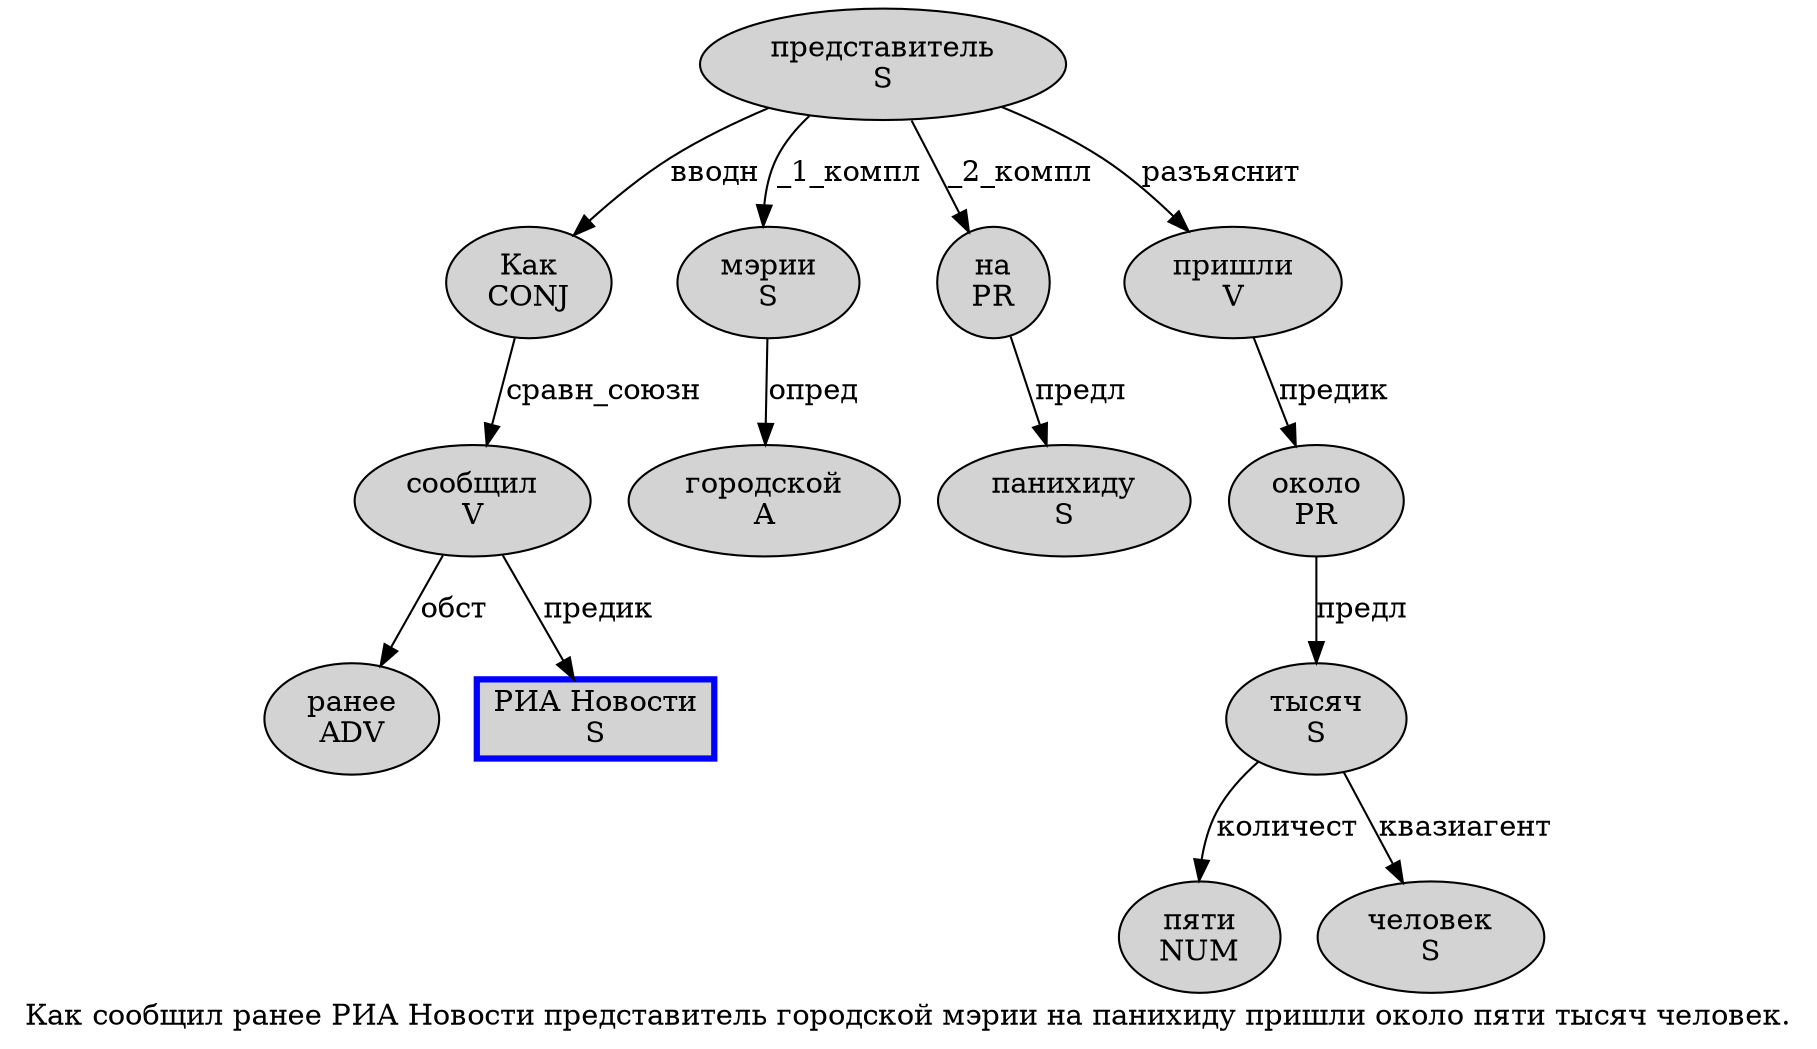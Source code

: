 digraph SENTENCE_481 {
	graph [label="Как сообщил ранее РИА Новости представитель городской мэрии на панихиду пришли около пяти тысяч человек."]
	node [style=filled]
		0 [label="Как
CONJ" color="" fillcolor=lightgray penwidth=1 shape=ellipse]
		1 [label="сообщил
V" color="" fillcolor=lightgray penwidth=1 shape=ellipse]
		2 [label="ранее
ADV" color="" fillcolor=lightgray penwidth=1 shape=ellipse]
		3 [label="РИА Новости
S" color=blue fillcolor=lightgray penwidth=3 shape=box]
		4 [label="представитель
S" color="" fillcolor=lightgray penwidth=1 shape=ellipse]
		5 [label="городской
A" color="" fillcolor=lightgray penwidth=1 shape=ellipse]
		6 [label="мэрии
S" color="" fillcolor=lightgray penwidth=1 shape=ellipse]
		7 [label="на
PR" color="" fillcolor=lightgray penwidth=1 shape=ellipse]
		8 [label="панихиду
S" color="" fillcolor=lightgray penwidth=1 shape=ellipse]
		9 [label="пришли
V" color="" fillcolor=lightgray penwidth=1 shape=ellipse]
		10 [label="около
PR" color="" fillcolor=lightgray penwidth=1 shape=ellipse]
		11 [label="пяти
NUM" color="" fillcolor=lightgray penwidth=1 shape=ellipse]
		12 [label="тысяч
S" color="" fillcolor=lightgray penwidth=1 shape=ellipse]
		13 [label="человек
S" color="" fillcolor=lightgray penwidth=1 shape=ellipse]
			9 -> 10 [label="предик"]
			10 -> 12 [label="предл"]
			1 -> 2 [label="обст"]
			1 -> 3 [label="предик"]
			6 -> 5 [label="опред"]
			12 -> 11 [label="количест"]
			12 -> 13 [label="квазиагент"]
			4 -> 0 [label="вводн"]
			4 -> 6 [label="_1_компл"]
			4 -> 7 [label="_2_компл"]
			4 -> 9 [label="разъяснит"]
			7 -> 8 [label="предл"]
			0 -> 1 [label="сравн_союзн"]
}